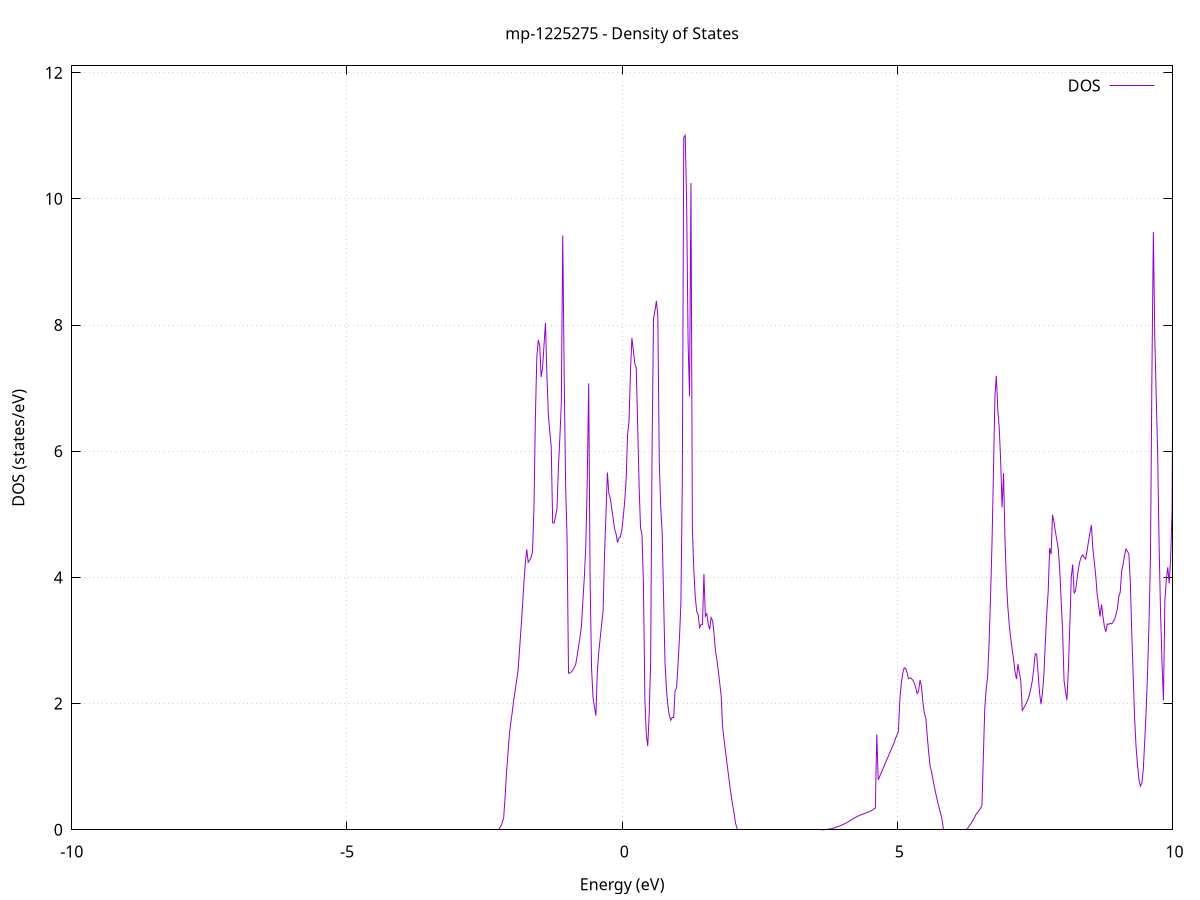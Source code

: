 set title 'mp-1225275 - Density of States'
set xlabel 'Energy (eV)'
set ylabel 'DOS (states/eV)'
set grid
set xrange [-10:10]
set yrange [0:12.107]
set xzeroaxis lt -1
set terminal png size 800,600
set output 'mp-1225275_dos_gnuplot.png'
plot '-' using 1:2 with lines title 'DOS'
-22.646600 0.000000
-22.620400 0.000000
-22.594300 0.000000
-22.568100 0.000000
-22.541900 0.000000
-22.515700 0.000000
-22.489600 0.000000
-22.463400 0.000000
-22.437200 0.000000
-22.411000 0.000000
-22.384900 0.000000
-22.358700 0.000000
-22.332500 0.000000
-22.306300 0.000000
-22.280200 0.000000
-22.254000 0.000000
-22.227800 0.000000
-22.201600 0.000000
-22.175500 0.000000
-22.149300 0.000000
-22.123100 0.000000
-22.097000 0.000000
-22.070800 0.000000
-22.044600 0.000000
-22.018400 0.000000
-21.992300 0.000000
-21.966100 0.000000
-21.939900 0.000000
-21.913700 0.000000
-21.887600 0.000000
-21.861400 0.000000
-21.835200 0.000000
-21.809000 0.000000
-21.782900 0.000000
-21.756700 0.000000
-21.730500 0.000000
-21.704300 0.000000
-21.678200 0.000000
-21.652000 0.000000
-21.625800 0.000000
-21.599600 0.000000
-21.573500 0.000000
-21.547300 0.000000
-21.521100 0.000000
-21.494900 0.000000
-21.468800 0.000000
-21.442600 0.000000
-21.416400 0.000000
-21.390300 0.000000
-21.364100 0.000000
-21.337900 0.000000
-21.311700 0.000000
-21.285600 0.000000
-21.259400 0.000000
-21.233200 0.000000
-21.207000 0.000000
-21.180900 0.000000
-21.154700 0.000000
-21.128500 0.000000
-21.102300 0.000000
-21.076200 0.000000
-21.050000 0.000000
-21.023800 0.000000
-20.997600 0.000000
-20.971500 0.000000
-20.945300 0.000000
-20.919100 0.000000
-20.892900 0.000000
-20.866800 0.000000
-20.840600 0.000000
-20.814400 0.000000
-20.788200 0.000000
-20.762100 0.000000
-20.735900 0.000000
-20.709700 0.000000
-20.683600 0.000000
-20.657400 0.000000
-20.631200 0.000000
-20.605000 0.000000
-20.578900 0.000000
-20.552700 0.000000
-20.526500 0.000000
-20.500300 0.000000
-20.474200 0.000000
-20.448000 0.000000
-20.421800 0.000000
-20.395600 0.000000
-20.369500 0.000000
-20.343300 0.000000
-20.317100 0.000000
-20.290900 0.000000
-20.264800 2.762700
-20.238600 2.358900
-20.212400 2.969500
-20.186200 3.582100
-20.160100 4.397500
-20.133900 5.119800
-20.107700 5.840900
-20.081500 12.785600
-20.055400 9.576000
-20.029200 7.979300
-20.003000 13.120200
-19.976900 4.791100
-19.950700 2.727300
-19.924500 1.089100
-19.898300 0.818200
-19.872200 1.249500
-19.846000 1.960100
-19.819800 2.812100
-19.793600 10.758200
-19.767500 7.274600
-19.741300 6.795900
-19.715100 5.482600
-19.688900 4.403500
-19.662800 4.095800
-19.636600 3.978900
-19.610400 3.401800
-19.584200 2.579100
-19.558100 2.348900
-19.531900 2.210500
-19.505700 2.072400
-19.479500 1.934400
-19.453400 1.796700
-19.427200 1.659200
-19.401000 1.704800
-19.374800 2.896400
-19.348700 4.758700
-19.322500 14.722100
-19.296300 15.031600
-19.270200 17.964000
-19.244000 13.626900
-19.217800 6.077300
-19.191600 7.668700
-19.165500 11.600500
-19.139300 30.135400
-19.113100 27.075800
-19.086900 16.638900
-19.060800 11.279100
-19.034600 11.409700
-19.008400 11.110500
-18.982200 11.154000
-18.956100 11.035000
-18.929900 10.975900
-18.903700 12.713500
-18.877500 16.132300
-18.851400 30.075400
-18.825200 0.171100
-18.799000 0.000000
-18.772800 0.000000
-18.746700 0.000000
-18.720500 0.000000
-18.694300 0.000000
-18.668100 0.000000
-18.642000 0.000000
-18.615800 0.000000
-18.589600 0.000000
-18.563500 0.000000
-18.537300 0.000000
-18.511100 0.000000
-18.484900 0.000000
-18.458800 0.000000
-18.432600 0.000000
-18.406400 0.000000
-18.380200 0.000000
-18.354100 0.000000
-18.327900 0.000000
-18.301700 0.000000
-18.275500 0.000000
-18.249400 0.000000
-18.223200 0.000000
-18.197000 0.000000
-18.170800 0.000000
-18.144700 0.000000
-18.118500 0.000000
-18.092300 0.000000
-18.066100 0.000000
-18.040000 0.000000
-18.013800 0.000000
-17.987600 0.000000
-17.961400 0.000000
-17.935300 0.000000
-17.909100 0.000000
-17.882900 0.000000
-17.856700 0.000000
-17.830600 0.000000
-17.804400 0.000000
-17.778200 0.000000
-17.752100 0.000000
-17.725900 0.000000
-17.699700 0.000000
-17.673500 0.000000
-17.647400 0.000000
-17.621200 0.000000
-17.595000 0.000000
-17.568800 0.000000
-17.542700 0.000000
-17.516500 0.000000
-17.490300 0.000000
-17.464100 0.000000
-17.438000 0.000000
-17.411800 0.000000
-17.385600 0.000000
-17.359400 0.000000
-17.333300 0.000000
-17.307100 0.000000
-17.280900 0.000000
-17.254700 0.000000
-17.228600 0.000000
-17.202400 0.000000
-17.176200 0.000000
-17.150000 0.000000
-17.123900 0.000000
-17.097700 0.000000
-17.071500 0.000000
-17.045400 0.000000
-17.019200 0.000000
-16.993000 0.000000
-16.966800 0.000000
-16.940700 0.000000
-16.914500 0.000000
-16.888300 0.000000
-16.862100 0.000000
-16.836000 0.000000
-16.809800 0.000000
-16.783600 0.000000
-16.757400 0.000000
-16.731300 0.000000
-16.705100 0.000000
-16.678900 0.000000
-16.652700 0.000000
-16.626600 0.000000
-16.600400 0.000000
-16.574200 0.000000
-16.548000 0.000000
-16.521900 0.000000
-16.495700 0.000000
-16.469500 0.000000
-16.443300 0.000000
-16.417200 0.000000
-16.391000 0.000000
-16.364800 0.000000
-16.338700 0.000000
-16.312500 0.000000
-16.286300 0.000000
-16.260100 0.000000
-16.234000 0.000000
-16.207800 0.000000
-16.181600 0.000000
-16.155400 0.000000
-16.129300 0.000000
-16.103100 0.000000
-16.076900 0.000000
-16.050700 0.000000
-16.024600 0.000000
-15.998400 0.000000
-15.972200 0.000000
-15.946000 0.000000
-15.919900 0.000000
-15.893700 0.000000
-15.867500 0.000000
-15.841300 0.000000
-15.815200 0.000000
-15.789000 0.000000
-15.762800 0.000000
-15.736600 0.000000
-15.710500 0.000000
-15.684300 0.000000
-15.658100 0.000000
-15.632000 0.000000
-15.605800 0.000000
-15.579600 0.000000
-15.553400 0.000000
-15.527300 0.000000
-15.501100 0.000000
-15.474900 0.000000
-15.448700 0.000000
-15.422600 0.000000
-15.396400 0.000000
-15.370200 0.000000
-15.344000 0.000000
-15.317900 0.000000
-15.291700 0.000000
-15.265500 0.000000
-15.239300 0.000000
-15.213200 0.000000
-15.187000 0.000000
-15.160800 0.000000
-15.134600 0.000000
-15.108500 0.000000
-15.082300 0.000000
-15.056100 0.000000
-15.029900 0.000000
-15.003800 0.000000
-14.977600 0.000000
-14.951400 0.000000
-14.925300 0.000000
-14.899100 0.000000
-14.872900 0.000000
-14.846700 0.000000
-14.820600 0.000000
-14.794400 0.000000
-14.768200 0.000000
-14.742000 0.027400
-14.715900 0.112600
-14.689700 0.258200
-14.663500 0.471300
-14.637300 0.750900
-14.611200 1.102400
-14.585000 1.370200
-14.558800 1.550500
-14.532600 1.606100
-14.506500 1.616600
-14.480300 1.660100
-14.454100 1.733200
-14.427900 1.845600
-14.401800 1.959100
-14.375600 2.117300
-14.349400 2.352300
-14.323200 2.616200
-14.297100 2.893000
-14.270900 3.140400
-14.244700 3.346700
-14.218600 5.151400
-14.192400 4.737800
-14.166200 4.344000
-14.140000 3.613900
-14.113900 3.024500
-14.087700 3.015200
-14.061500 2.997100
-14.035300 2.960600
-14.009200 2.908800
-13.983000 2.867000
-13.956800 3.151200
-13.930600 3.350200
-13.904500 3.397400
-13.878300 3.586300
-13.852100 3.840600
-13.825900 6.073200
-13.799800 3.510500
-13.773600 3.536900
-13.747400 3.645300
-13.721200 3.640900
-13.695100 3.512800
-13.668900 3.227700
-13.642700 3.292500
-13.616500 3.366100
-13.590400 3.839200
-13.564200 4.357800
-13.538000 5.149900
-13.511800 4.970400
-13.485700 4.324600
-13.459500 4.215600
-13.433300 3.335800
-13.407200 2.432700
-13.381000 1.503700
-13.354800 0.000000
-13.328600 1.874100
-13.302500 1.250900
-13.276300 2.081300
-13.250100 3.159100
-13.223900 4.928300
-13.197800 6.047400
-13.171600 6.204300
-13.145400 6.512700
-13.119200 6.318900
-13.093100 5.268600
-13.066900 4.749700
-13.040700 4.708200
-13.014500 5.895000
-12.988400 5.172600
-12.962200 3.193400
-12.936000 2.407900
-12.909800 2.007500
-12.883700 1.523500
-12.857500 0.667300
-12.831300 0.558600
-12.805100 0.458800
-12.779000 0.483700
-12.752800 0.368300
-12.726600 0.263100
-12.700500 0.000000
-12.674300 0.000000
-12.648100 0.000000
-12.621900 0.000000
-12.595800 0.000000
-12.569600 0.000000
-12.543400 0.000000
-12.517200 0.000000
-12.491100 0.000000
-12.464900 0.000000
-12.438700 0.000000
-12.412500 0.000000
-12.386400 0.000000
-12.360200 0.000000
-12.334000 0.000000
-12.307800 0.000000
-12.281700 0.000000
-12.255500 0.000000
-12.229300 0.000000
-12.203100 0.000000
-12.177000 0.000000
-12.150800 0.000000
-12.124600 0.000000
-12.098400 0.000000
-12.072300 0.000000
-12.046100 0.000000
-12.019900 0.000000
-11.993800 0.000000
-11.967600 0.000000
-11.941400 0.000000
-11.915200 0.000000
-11.889100 0.000000
-11.862900 0.000000
-11.836700 0.000000
-11.810500 0.000000
-11.784400 0.000000
-11.758200 0.000000
-11.732000 0.000000
-11.705800 0.000000
-11.679700 0.000000
-11.653500 0.000000
-11.627300 0.000000
-11.601100 0.000000
-11.575000 0.000000
-11.548800 0.000000
-11.522600 0.000000
-11.496400 0.000000
-11.470300 0.000000
-11.444100 0.000000
-11.417900 0.000000
-11.391700 0.000000
-11.365600 0.000000
-11.339400 0.000000
-11.313200 0.000000
-11.287100 0.000000
-11.260900 0.000000
-11.234700 0.000000
-11.208500 0.000000
-11.182400 0.000000
-11.156200 0.000000
-11.130000 0.000000
-11.103800 0.000000
-11.077700 0.000000
-11.051500 0.000000
-11.025300 0.000000
-10.999100 0.000000
-10.973000 0.000000
-10.946800 0.000000
-10.920600 0.000000
-10.894400 0.000000
-10.868300 0.000000
-10.842100 0.000000
-10.815900 0.000000
-10.789700 0.000000
-10.763600 0.000000
-10.737400 0.000000
-10.711200 0.000000
-10.685000 0.000000
-10.658900 0.000000
-10.632700 0.000000
-10.606500 0.000000
-10.580400 0.000000
-10.554200 0.000000
-10.528000 0.000000
-10.501800 0.000000
-10.475700 0.000000
-10.449500 0.000000
-10.423300 0.000000
-10.397100 0.000000
-10.371000 0.000000
-10.344800 0.000000
-10.318600 0.000000
-10.292400 0.000000
-10.266300 0.000000
-10.240100 0.000000
-10.213900 0.000000
-10.187700 0.000000
-10.161600 0.000000
-10.135400 0.000000
-10.109200 0.000000
-10.083000 0.000000
-10.056900 0.000000
-10.030700 0.000000
-10.004500 0.000000
-9.978300 0.000000
-9.952200 0.000000
-9.926000 0.000000
-9.899800 0.000000
-9.873700 0.000000
-9.847500 0.000000
-9.821300 0.000000
-9.795100 0.000000
-9.769000 0.000000
-9.742800 0.000000
-9.716600 0.000000
-9.690400 0.000000
-9.664300 0.000000
-9.638100 0.000000
-9.611900 0.000000
-9.585700 0.000000
-9.559600 0.000000
-9.533400 0.000000
-9.507200 0.000000
-9.481000 0.000000
-9.454900 0.000000
-9.428700 0.000000
-9.402500 0.000000
-9.376300 0.000000
-9.350200 0.000000
-9.324000 0.000000
-9.297800 0.000000
-9.271600 0.000000
-9.245500 0.000000
-9.219300 0.000000
-9.193100 0.000000
-9.166900 0.000000
-9.140800 0.000000
-9.114600 0.000000
-9.088400 0.000000
-9.062300 0.000000
-9.036100 0.000000
-9.009900 0.000000
-8.983700 0.000000
-8.957600 0.000000
-8.931400 0.000000
-8.905200 0.000000
-8.879000 0.000000
-8.852900 0.000000
-8.826700 0.000000
-8.800500 0.000000
-8.774300 0.000000
-8.748200 0.000000
-8.722000 0.000000
-8.695800 0.000000
-8.669600 0.000000
-8.643500 0.000000
-8.617300 0.000000
-8.591100 0.000000
-8.564900 0.000000
-8.538800 0.000000
-8.512600 0.000000
-8.486400 0.000000
-8.460200 0.000000
-8.434100 0.000000
-8.407900 0.000000
-8.381700 0.000000
-8.355600 0.000000
-8.329400 0.000000
-8.303200 0.000000
-8.277000 0.000000
-8.250900 0.000000
-8.224700 0.000000
-8.198500 0.000000
-8.172300 0.000000
-8.146200 0.000000
-8.120000 0.000000
-8.093800 0.000000
-8.067600 0.000000
-8.041500 0.000000
-8.015300 0.000000
-7.989100 0.000000
-7.962900 0.000000
-7.936800 0.000000
-7.910600 0.000000
-7.884400 0.000000
-7.858200 0.000000
-7.832100 0.000000
-7.805900 0.000000
-7.779700 0.000000
-7.753500 0.000000
-7.727400 0.000000
-7.701200 0.000000
-7.675000 0.000000
-7.648900 0.000000
-7.622700 0.000000
-7.596500 0.000000
-7.570300 0.000000
-7.544200 0.000000
-7.518000 0.000000
-7.491800 0.000000
-7.465600 0.000000
-7.439500 0.000000
-7.413300 0.000000
-7.387100 0.000000
-7.360900 0.000000
-7.334800 0.000000
-7.308600 0.000000
-7.282400 0.000000
-7.256200 0.000000
-7.230100 0.000000
-7.203900 0.000000
-7.177700 0.000000
-7.151500 0.000000
-7.125400 0.000000
-7.099200 0.000000
-7.073000 0.000000
-7.046800 0.000000
-7.020700 0.000000
-6.994500 0.000000
-6.968300 0.000000
-6.942200 0.000000
-6.916000 0.000000
-6.889800 0.000000
-6.863600 0.000000
-6.837500 0.000000
-6.811300 0.000000
-6.785100 0.000000
-6.758900 0.000000
-6.732800 0.000000
-6.706600 0.000000
-6.680400 0.000000
-6.654200 0.000000
-6.628100 0.000000
-6.601900 0.000000
-6.575700 0.000000
-6.549500 0.000000
-6.523400 0.000000
-6.497200 0.000000
-6.471000 0.000000
-6.444800 0.000000
-6.418700 0.000000
-6.392500 0.000000
-6.366300 0.000000
-6.340100 0.000000
-6.314000 0.000000
-6.287800 0.000000
-6.261600 0.000000
-6.235500 0.000000
-6.209300 0.000000
-6.183100 0.000000
-6.156900 0.000000
-6.130800 0.000000
-6.104600 0.000000
-6.078400 0.000000
-6.052200 0.000000
-6.026100 0.000000
-5.999900 0.000000
-5.973700 0.000000
-5.947500 0.000000
-5.921400 0.000000
-5.895200 0.000000
-5.869000 0.000000
-5.842800 0.000000
-5.816700 0.000000
-5.790500 0.000000
-5.764300 0.000000
-5.738100 0.000000
-5.712000 0.000000
-5.685800 0.000000
-5.659600 0.000000
-5.633400 0.000000
-5.607300 0.000000
-5.581100 0.000000
-5.554900 0.000000
-5.528800 0.000000
-5.502600 0.000000
-5.476400 0.000000
-5.450200 0.000000
-5.424100 0.000000
-5.397900 0.000000
-5.371700 0.000000
-5.345500 0.000000
-5.319400 0.000000
-5.293200 0.000000
-5.267000 0.000000
-5.240800 0.000000
-5.214700 0.000000
-5.188500 0.000000
-5.162300 0.000000
-5.136100 0.000000
-5.110000 0.000000
-5.083800 0.000000
-5.057600 0.000000
-5.031400 0.000000
-5.005300 0.000000
-4.979100 0.000000
-4.952900 0.000000
-4.926700 0.000000
-4.900600 0.000000
-4.874400 0.000000
-4.848200 0.000000
-4.822100 0.000000
-4.795900 0.000000
-4.769700 0.000000
-4.743500 0.000000
-4.717400 0.000000
-4.691200 0.000000
-4.665000 0.000000
-4.638800 0.000000
-4.612700 0.000000
-4.586500 0.000000
-4.560300 0.000000
-4.534100 0.000000
-4.508000 0.000000
-4.481800 0.000000
-4.455600 0.000000
-4.429400 0.000000
-4.403300 0.000000
-4.377100 0.000000
-4.350900 0.000000
-4.324700 0.000000
-4.298600 0.000000
-4.272400 0.000000
-4.246200 0.000000
-4.220000 0.000000
-4.193900 0.000000
-4.167700 0.000000
-4.141500 0.000000
-4.115300 0.000000
-4.089200 0.000000
-4.063000 0.000000
-4.036800 0.000000
-4.010700 0.000000
-3.984500 0.000000
-3.958300 0.000000
-3.932100 0.000000
-3.906000 0.000000
-3.879800 0.000000
-3.853600 0.000000
-3.827400 0.000000
-3.801300 0.000000
-3.775100 0.000000
-3.748900 0.000000
-3.722700 0.000000
-3.696600 0.000000
-3.670400 0.000000
-3.644200 0.000000
-3.618000 0.000000
-3.591900 0.000000
-3.565700 0.000000
-3.539500 0.000000
-3.513300 0.000000
-3.487200 0.000000
-3.461000 0.000000
-3.434800 0.000000
-3.408600 0.000000
-3.382500 0.000000
-3.356300 0.000000
-3.330100 0.000000
-3.304000 0.000000
-3.277800 0.000000
-3.251600 0.000000
-3.225400 0.000000
-3.199300 0.000000
-3.173100 0.000000
-3.146900 0.000000
-3.120700 0.000000
-3.094600 0.000000
-3.068400 0.000000
-3.042200 0.000000
-3.016000 0.000000
-2.989900 0.000000
-2.963700 0.000000
-2.937500 0.000000
-2.911300 0.000000
-2.885200 0.000000
-2.859000 0.000000
-2.832800 0.000000
-2.806600 0.000000
-2.780500 0.000000
-2.754300 0.000000
-2.728100 0.000000
-2.701900 0.000000
-2.675800 0.000000
-2.649600 0.000000
-2.623400 0.000000
-2.597300 0.000000
-2.571100 0.000000
-2.544900 0.000000
-2.518700 0.000000
-2.492600 0.000000
-2.466400 0.000000
-2.440200 0.000000
-2.414000 0.000000
-2.387900 0.000000
-2.361700 0.000000
-2.335500 0.000000
-2.309300 0.000000
-2.283200 0.000000
-2.257000 0.002600
-2.230800 0.020800
-2.204600 0.056200
-2.178500 0.111300
-2.152300 0.194100
-2.126100 0.526800
-2.099900 0.923000
-2.073800 1.220500
-2.047600 1.523400
-2.021400 1.710200
-1.995200 1.877700
-1.969100 2.061600
-1.942900 2.210100
-1.916700 2.369800
-1.890600 2.531800
-1.864400 2.856900
-1.838200 3.180200
-1.812000 3.526900
-1.785900 3.901400
-1.759700 4.220500
-1.733500 4.444200
-1.707300 4.239200
-1.681200 4.275000
-1.655000 4.312900
-1.628800 4.406400
-1.602600 5.086500
-1.576500 6.532900
-1.550300 7.491100
-1.524100 7.763100
-1.497900 7.675300
-1.471800 7.175000
-1.445600 7.325100
-1.419400 7.686900
-1.393200 8.032000
-1.367100 7.212000
-1.340900 6.580700
-1.314700 6.305400
-1.288500 6.066300
-1.262400 4.865300
-1.236200 4.861200
-1.210000 4.969400
-1.183900 5.083500
-1.157700 5.748400
-1.131500 6.217300
-1.105300 6.756200
-1.079200 9.420000
-1.053000 7.167600
-1.026800 5.446900
-1.000600 4.610200
-0.974500 2.481000
-0.948300 2.485600
-0.922100 2.502700
-0.895900 2.532500
-0.869800 2.573100
-0.843600 2.622300
-0.817400 2.756700
-0.791200 2.908400
-0.765100 3.058700
-0.738900 3.229400
-0.712700 3.646900
-0.686500 4.007200
-0.660400 4.486900
-0.634200 5.515100
-0.608000 7.074200
-0.581800 3.915300
-0.555700 2.554500
-0.529500 2.101400
-0.503300 1.945900
-0.477200 1.808500
-0.451000 2.510600
-0.424800 2.812600
-0.398600 3.036400
-0.372500 3.256000
-0.346300 3.468600
-0.320100 4.362700
-0.293900 5.011800
-0.267800 5.662100
-0.241600 5.330800
-0.215400 5.253500
-0.189200 5.090500
-0.163100 4.934600
-0.136900 4.767800
-0.110700 4.693800
-0.084500 4.553100
-0.058400 4.625600
-0.032200 4.642000
-0.006000 4.748900
0.020200 4.956100
0.046300 5.204000
0.072500 5.550100
0.098700 6.264700
0.124900 6.478400
0.151000 7.261500
0.177200 7.793800
0.203400 7.597900
0.229600 7.390200
0.255700 7.323400
0.281900 6.423600
0.308100 5.455200
0.334200 4.780700
0.360400 4.684900
0.386600 3.907900
0.412800 2.073300
0.438900 1.508300
0.465100 1.327300
0.491300 1.829000
0.517500 2.652300
0.543600 6.017500
0.569800 8.099900
0.596000 8.223200
0.622200 8.381900
0.648300 8.142900
0.674500 5.843000
0.700700 5.109000
0.726900 4.721400
0.753000 3.680900
0.779200 2.637300
0.805400 2.215200
0.831600 1.965500
0.857700 1.812600
0.883900 1.734400
0.910100 1.781600
0.936300 1.778900
0.962400 2.207600
0.988600 2.248100
1.014800 2.607900
1.040900 3.033900
1.067100 3.571400
1.093300 5.498000
1.119500 10.976400
1.145600 11.006400
1.171800 9.946300
1.198000 7.740400
1.224200 6.870200
1.250300 10.252100
1.276500 4.758200
1.302700 4.107600
1.328900 3.689300
1.355000 3.461100
1.381200 3.406600
1.407400 3.202100
1.433600 3.251900
1.459700 3.254600
1.485900 4.054700
1.512100 3.384400
1.538300 3.425600
1.564400 3.252100
1.590600 3.177500
1.616800 3.363700
1.643000 3.313000
1.669100 3.115700
1.695300 2.834700
1.721500 2.692400
1.747600 2.514100
1.773800 2.320000
1.800000 2.112500
1.826200 1.622500
1.852300 1.428100
1.878500 1.239400
1.904700 1.056400
1.930900 0.876800
1.957000 0.699000
1.983200 0.530900
2.009400 0.382300
2.035600 0.253400
2.061700 0.097700
2.087900 0.000000
2.114100 0.000000
2.140300 0.000000
2.166400 0.000000
2.192600 0.000000
2.218800 0.000000
2.245000 0.000000
2.271100 0.000000
2.297300 0.000000
2.323500 0.000000
2.349700 0.000000
2.375800 0.000000
2.402000 0.000000
2.428200 0.000000
2.454300 0.000000
2.480500 0.000000
2.506700 0.000000
2.532900 0.000000
2.559000 0.000000
2.585200 0.000000
2.611400 0.000000
2.637600 0.000000
2.663700 0.000000
2.689900 0.000000
2.716100 0.000000
2.742300 0.000000
2.768400 0.000000
2.794600 0.000000
2.820800 0.000000
2.847000 0.000000
2.873100 0.000000
2.899300 0.000000
2.925500 0.000000
2.951700 0.000000
2.977800 0.000000
3.004000 0.000000
3.030200 0.000000
3.056400 0.000000
3.082500 0.000000
3.108700 0.000000
3.134900 0.000000
3.161000 0.000000
3.187200 0.000000
3.213400 0.000000
3.239600 0.000000
3.265700 0.000000
3.291900 0.000000
3.318100 0.000000
3.344300 0.000000
3.370400 0.000000
3.396600 0.000000
3.422800 0.000000
3.449000 0.000000
3.475100 0.000000
3.501300 0.000000
3.527500 0.000000
3.553700 0.000000
3.579800 0.000000
3.606000 0.000000
3.632200 0.000100
3.658400 0.000900
3.684500 0.002500
3.710700 0.004700
3.736900 0.007800
3.763100 0.011500
3.789200 0.016000
3.815400 0.021300
3.841600 0.027300
3.867700 0.034000
3.893900 0.041500
3.920100 0.049800
3.946300 0.058600
3.972400 0.068000
3.998600 0.077900
4.024800 0.088400
4.051000 0.099300
4.077100 0.110900
4.103300 0.123200
4.129500 0.138400
4.155700 0.152900
4.181800 0.166800
4.208000 0.180100
4.234200 0.192800
4.260400 0.204800
4.286500 0.216200
4.312700 0.226900
4.338900 0.237100
4.365100 0.245500
4.391200 0.253500
4.417400 0.261500
4.443600 0.269800
4.469800 0.279200
4.495900 0.289800
4.522100 0.301600
4.548300 0.314700
4.574500 0.329000
4.600600 0.344500
4.626800 1.511200
4.653000 0.790000
4.679100 0.844100
4.705300 0.898100
4.731500 0.951900
4.757700 1.005600
4.783800 1.059100
4.810000 1.112500
4.836200 1.165700
4.862400 1.218800
4.888500 1.271700
4.914700 1.324500
4.940900 1.377300
4.967100 1.447200
4.993200 1.500300
5.019400 1.559500
5.045600 2.054600
5.071800 2.319300
5.097900 2.478800
5.124100 2.566000
5.150300 2.559300
5.176500 2.491200
5.202600 2.395200
5.228800 2.406200
5.255000 2.398400
5.281200 2.371700
5.307300 2.326000
5.333500 2.250300
5.359700 2.158700
5.385800 2.199200
5.412000 2.371900
5.438200 2.275800
5.464400 2.025800
5.490500 1.846600
5.516700 1.778100
5.542900 1.495700
5.569100 1.232300
5.595200 1.008500
5.621400 0.922700
5.647600 0.797600
5.673800 0.679900
5.699900 0.569500
5.726100 0.466500
5.752300 0.370800
5.778500 0.282400
5.804600 0.201400
5.830800 0.000000
5.857000 0.000000
5.883200 0.000000
5.909300 0.000000
5.935500 0.000000
5.961700 0.000000
5.987900 0.000000
6.014000 0.000000
6.040200 0.000000
6.066400 0.000000
6.092500 0.000000
6.118700 0.000000
6.144900 0.000000
6.171100 0.000000
6.197200 0.000000
6.223400 0.000000
6.249600 0.000000
6.275800 0.021800
6.301900 0.051800
6.328100 0.085000
6.354300 0.121200
6.380500 0.160600
6.406600 0.203100
6.432800 0.248600
6.459000 0.277200
6.485200 0.307000
6.511300 0.341300
6.537500 0.380100
6.563700 1.177300
6.589900 1.939900
6.616000 2.242700
6.642200 2.441900
6.668400 2.991200
6.694600 3.711600
6.720700 4.554900
6.746900 5.677800
6.773100 6.866100
6.799200 7.195000
6.825400 6.662700
6.851600 6.371100
6.877800 5.842200
6.903900 5.108800
6.930100 5.653900
6.956300 4.590100
6.982500 3.944000
7.008600 3.520400
7.034800 3.242000
7.061000 3.029600
7.087200 2.854200
7.113300 2.696700
7.139500 2.498300
7.165700 2.389100
7.191900 2.627200
7.218000 2.483000
7.244200 2.359400
7.270400 1.890700
7.296600 1.928500
7.322700 1.971200
7.348900 2.017200
7.375100 2.071700
7.401300 2.142400
7.427400 2.248000
7.453600 2.366300
7.479800 2.562100
7.505900 2.792200
7.532100 2.780900
7.558300 2.471300
7.584500 2.171700
7.610600 1.990100
7.636800 2.163500
7.663000 2.449700
7.689200 2.967400
7.715300 3.436100
7.741500 3.775900
7.767700 4.463800
7.793900 4.368100
7.820000 4.992900
7.846200 4.873400
7.872400 4.725000
7.898600 4.592200
7.924700 4.454400
7.950900 4.123100
7.977100 3.626500
8.003300 3.151300
8.029400 2.360500
8.055600 2.195300
8.081800 2.054900
8.108000 2.545600
8.134100 3.237200
8.160300 4.003400
8.186500 4.203900
8.212600 3.745200
8.238800 3.790100
8.265000 3.965400
8.291200 4.143400
8.317300 4.255400
8.343500 4.325700
8.369700 4.358200
8.395900 4.315700
8.422000 4.290800
8.448200 4.423500
8.474400 4.571900
8.500600 4.706700
8.526700 4.828400
8.552900 4.459700
8.579100 4.243100
8.605300 4.024600
8.631400 3.726000
8.657600 3.558200
8.683800 3.378300
8.710000 3.570900
8.736100 3.382600
8.762300 3.222400
8.788500 3.137100
8.814700 3.262700
8.840800 3.255500
8.867000 3.271300
8.893200 3.263700
8.919400 3.292200
8.945500 3.328900
8.971700 3.405200
8.997900 3.500600
9.024000 3.693000
9.050200 3.766200
9.076400 4.105600
9.102600 4.208000
9.128700 4.348700
9.154900 4.449800
9.181100 4.409500
9.207300 4.374300
9.233400 3.924200
9.259600 3.122600
9.285800 2.440300
9.312000 1.764700
9.338100 1.313900
9.364300 1.024200
9.390500 0.797100
9.416700 0.690800
9.442800 0.740500
9.469000 0.947200
9.495200 1.404200
9.521400 1.879300
9.547500 2.505300
9.573700 3.293000
9.599900 4.329400
9.626100 7.209400
9.652200 9.474800
9.678400 7.787700
9.704600 6.862200
9.730700 5.940700
9.756900 4.504200
9.783100 3.433600
9.809300 2.662300
9.835400 2.048100
9.861600 3.636200
9.887800 3.962600
9.914000 4.160200
9.940100 3.903100
9.966300 4.298400
9.992500 5.071000
10.018700 9.590900
10.044800 7.683700
10.071000 8.852500
10.097200 11.039100
10.123400 6.104000
10.149500 3.553500
10.175700 1.930700
10.201900 1.335900
10.228100 1.316600
10.254200 2.152400
10.280400 3.714800
10.306600 3.955900
10.332800 4.506300
10.358900 5.304200
10.385100 6.293400
10.411300 5.963400
10.437400 5.819300
10.463600 6.030100
10.489800 4.822200
10.516000 4.269300
10.542100 3.999000
10.568300 3.622300
10.594500 3.431800
10.620700 3.198100
10.646800 2.694600
10.673000 2.397000
10.699200 1.871300
10.725400 1.468900
10.751500 1.165700
10.777700 0.968700
10.803900 1.867500
10.830100 0.639700
10.856200 0.452400
10.882400 0.291000
10.908600 0.000000
10.934800 0.000500
10.960900 0.072600
10.987100 0.288800
11.013300 0.751400
11.039500 1.414800
11.065600 3.313800
11.091800 3.879200
11.118000 5.212500
11.144100 5.926500
11.170300 5.944500
11.196500 5.781400
11.222700 5.113300
11.248800 4.751900
11.275000 4.602300
11.301200 4.202200
11.327400 3.984700
11.353500 3.771100
11.379700 3.544700
11.405900 4.018000
11.432100 3.915300
11.458200 2.389800
11.484400 0.807500
11.510600 0.389700
11.536800 0.399000
11.562900 0.472700
11.589100 0.550000
11.615300 0.632100
11.641500 0.718800
11.667600 0.810300
11.693800 0.906400
11.720000 1.007300
11.746200 1.165900
11.772300 1.537700
11.798500 2.374900
11.824700 3.764900
11.850800 5.522500
11.877000 9.474200
11.903200 9.841000
11.929400 7.769400
11.955500 6.094500
11.981700 4.830500
12.007900 3.876100
12.034100 2.926100
12.060200 1.967800
12.086400 1.758300
12.112600 1.736700
12.138800 1.841700
12.164900 2.222300
12.191100 2.970500
12.217300 3.701300
12.243500 4.098000
12.269600 3.976400
12.295800 3.878100
12.322000 3.846700
12.348200 3.468600
12.374300 3.161500
12.400500 2.809400
12.426700 2.673500
12.452900 2.570100
12.479000 2.434800
12.505200 2.250400
12.531400 2.114500
12.557500 1.995600
12.583700 1.887600
12.609900 1.790600
12.636100 1.703700
12.662200 1.623100
12.688400 1.548300
12.714600 1.479200
12.740800 1.415800
12.766900 1.359100
12.793100 1.305200
12.819300 1.096400
12.845500 1.059300
12.871600 1.020700
12.897800 0.980500
12.924000 1.437800
12.950200 1.793800
12.976300 2.196400
13.002500 2.948900
13.028700 2.737700
13.054900 2.694700
13.081000 2.755000
13.107200 2.517500
13.133400 2.261900
13.159600 2.276300
13.185700 2.288500
13.211900 2.282200
13.238100 2.439700
13.264300 2.456400
13.290400 2.538400
13.316600 2.748200
13.342800 2.905600
13.368900 2.934700
13.395100 2.942400
13.421300 2.947700
13.447500 2.835100
13.473600 2.821700
13.499800 2.812300
13.526000 2.737000
13.552200 2.703400
13.578300 2.589000
13.604500 2.484800
13.630700 2.353400
13.656900 2.257100
13.683000 2.163600
13.709200 2.072700
13.735400 1.985500
13.761600 1.902800
13.787700 1.670700
13.813900 1.655800
13.840100 1.644200
13.866300 1.661100
13.892400 1.689600
13.918600 1.723400
13.944800 1.643800
13.971000 1.666700
13.997100 1.682100
14.023300 1.688400
14.049500 1.669100
14.075600 1.621100
14.101800 1.556500
14.128000 1.483200
14.154200 1.488200
14.180300 1.410300
14.206500 1.404200
14.232700 1.419800
14.258900 1.461300
14.285000 1.512800
14.311200 1.563200
14.337400 1.612200
14.363600 1.783300
14.389700 1.810700
14.415900 1.833100
14.442100 1.850400
14.468300 1.862700
14.494400 1.870000
14.520600 1.878200
14.546800 1.888900
14.573000 1.896500
14.599100 1.915600
14.625300 1.933700
14.651500 1.936100
14.677700 1.925500
14.703800 1.902700
14.730000 2.217600
14.756200 1.432600
14.782300 1.288900
14.808500 1.185200
14.834700 1.112800
14.860900 1.045800
14.887000 0.985200
14.913200 0.931500
14.939400 0.880800
14.965600 0.832900
14.991700 0.788000
15.017900 0.746400
15.044100 0.690900
15.070300 0.633600
15.096400 0.587600
15.122600 0.553800
15.148800 0.532000
15.175000 0.491100
15.201100 0.509100
15.227300 0.536800
15.253500 0.568600
15.279700 0.602100
15.305800 0.637300
15.332000 0.673700
15.358200 0.710900
15.384400 0.976500
15.410500 1.119100
15.436700 1.277000
15.462900 1.427100
15.489000 1.524700
15.515200 1.585300
15.541400 1.621800
15.567600 1.634200
15.593700 1.622600
15.619900 1.429600
15.646100 1.378600
15.672300 1.426800
15.698400 1.323500
15.724600 1.300500
15.750800 1.210100
15.777000 1.123700
15.803100 1.041500
15.829300 0.963400
15.855500 0.797600
15.881700 0.797600
15.907800 0.857200
15.934000 1.059000
15.960200 1.673300
15.986400 1.891900
16.012500 2.043600
16.038700 2.093000
16.064900 2.114600
16.091100 2.110600
16.117200 2.116400
16.143400 2.123800
16.169600 2.184500
16.195700 2.298200
16.221900 2.354500
16.248100 2.343000
16.274300 2.336000
16.300400 2.347400
16.326600 2.379100
16.352800 2.431100
16.379000 2.742300
16.405100 2.497300
16.431300 2.435800
16.457500 2.499100
16.483700 2.551400
16.509800 2.581300
16.536000 2.582800
16.562200 2.619800
16.588400 2.671800
16.614500 2.729700
16.640700 2.799000
16.666900 2.924600
16.693100 2.674500
16.719200 2.498100
16.745400 2.461100
16.771600 2.467400
16.797800 2.499900
16.823900 2.540900
16.850100 2.564000
16.876300 2.576700
16.902400 2.565500
16.928600 2.548300
16.954800 2.525800
16.981000 2.497500
17.007100 2.467300
17.033300 2.435200
17.059500 2.569600
17.085700 2.516500
17.111800 2.464900
17.138000 2.427200
17.164200 2.380200
17.190400 2.355200
17.216500 2.229500
17.242700 2.167100
17.268900 2.117700
17.295100 2.086300
17.321200 2.096000
17.347400 2.137800
17.373600 2.179400
17.399800 2.218500
17.425900 2.244900
17.452100 2.270200
17.478300 2.293700
17.504500 2.318600
17.530600 2.349700
17.556800 2.320600
17.583000 2.349000
17.609200 2.389100
17.635300 2.409900
17.661500 2.434600
17.687700 2.441000
17.713800 2.445600
17.740000 2.448400
17.766200 2.449500
17.792400 2.448700
17.818500 2.461900
17.844700 2.428100
17.870900 2.406900
17.897100 2.351500
17.923200 2.294600
17.949400 2.221400
17.975600 2.145800
18.001800 2.075500
18.027900 2.010500
18.054100 1.950800
18.080300 1.824800
18.106500 1.825900
18.132600 1.831800
18.158800 1.839400
18.185000 1.852400
18.211200 1.948400
18.237300 2.049800
18.263500 2.153300
18.289700 2.114900
18.315900 1.913500
18.342000 1.961700
18.368200 1.951000
18.394400 1.941900
18.420500 1.934400
18.446700 1.928400
18.472900 1.924000
18.499100 1.921200
18.525200 1.880400
18.551400 1.892800
18.577600 1.906700
18.603800 1.921700
18.629900 1.940500
18.656100 1.980600
18.682300 2.029900
18.708500 2.080600
18.734600 2.895400
18.760800 2.290400
18.787000 2.255000
18.813200 2.293800
18.839300 2.330100
18.865500 2.365300
18.891700 2.558800
18.917900 2.609000
18.944000 2.655000
18.970200 2.699100
18.996400 2.600800
19.022600 2.660100
19.048700 2.662100
19.074900 2.622600
19.101100 2.608900
19.127200 2.602300
19.153400 2.617600
19.179600 2.669800
19.205800 2.725800
19.231900 4.919400
19.258100 2.744400
19.284300 2.761600
19.310500 2.845600
19.336600 3.822100
19.362800 3.624600
19.389000 3.343200
19.415200 2.309700
19.441300 2.250400
19.467500 2.199900
19.493700 2.155600
19.519900 2.112800
19.546000 1.850800
19.572200 1.891600
19.598400 1.927500
19.624600 1.849300
19.650700 1.828000
19.676900 1.802100
19.703100 1.771700
19.729300 1.736600
19.755400 1.628700
19.781600 1.594900
19.807800 1.568400
19.833900 1.545200
19.860100 1.529900
19.886300 1.519900
19.912500 1.734400
19.938600 2.339200
19.964800 2.808500
19.991000 2.110700
20.017200 2.188600
20.043300 2.272900
20.069500 2.357200
20.095700 2.434900
20.121900 2.514000
20.148000 2.582000
20.174200 2.622100
20.200400 2.632500
20.226600 2.626500
20.252700 2.624600
20.278900 2.590800
20.305100 2.584300
20.331300 2.576900
20.357400 2.568900
20.383600 2.560000
20.409800 2.573500
20.436000 2.594600
20.462100 2.630700
20.488300 2.807300
20.514500 2.922900
20.540600 2.985000
20.566800 4.201400
20.593000 4.274700
20.619200 4.097100
20.645300 3.372000
20.671500 3.398200
20.697700 3.404100
20.723900 3.382000
20.750000 3.227500
20.776200 3.563100
20.802400 3.871100
20.828600 3.652900
20.854700 3.625300
20.880900 3.642800
20.907100 3.644600
20.933300 3.646400
20.959400 3.629600
20.985600 3.639800
21.011800 3.687500
21.038000 3.519900
21.064100 3.611100
21.090300 3.666100
21.116500 3.685800
21.142700 3.676100
21.168800 3.951000
21.195000 3.871700
21.221200 3.774400
21.247300 3.396800
21.273500 2.472700
21.299700 2.191500
21.325900 1.973000
21.352000 1.794500
21.378200 1.742900
21.404400 1.924200
21.430600 2.104600
21.456700 2.324800
21.482900 2.508900
21.509100 2.573000
21.535300 2.630300
21.561400 2.690300
21.587600 2.801200
21.613800 3.187900
21.640000 3.200300
21.666100 3.246300
21.692300 3.299600
21.718500 2.963300
21.744700 3.008500
21.770800 3.046600
21.797000 3.108100
21.823200 3.178000
21.849400 3.243900
21.875500 3.359400
21.901700 3.499500
21.927900 3.165800
21.954100 2.988300
21.980200 2.899600
22.006400 2.764000
22.032600 2.816900
22.058700 2.484500
22.084900 2.202800
22.111100 1.648500
22.137300 1.644000
22.163400 1.640700
22.189600 1.640800
22.215800 1.645100
22.242000 1.652300
22.268100 1.662300
22.294300 3.281300
22.320500 3.657500
22.346700 2.671400
22.372800 3.059800
22.399000 3.588400
22.425200 3.795200
22.451400 4.156400
22.477500 3.956300
22.503700 3.818200
22.529900 3.691300
22.556100 3.544500
22.582200 3.354900
22.608400 3.097600
22.634600 2.904500
22.660800 2.706300
22.686900 2.508200
22.713100 2.352700
22.739300 2.374400
22.765400 2.559400
22.791600 3.261000
22.817800 3.519400
22.844000 4.087800
22.870100 4.106800
22.896300 4.229500
22.922500 4.399200
22.948700 4.612500
22.974800 4.839200
23.001000 4.629300
23.027200 4.141100
23.053400 3.865400
23.079500 3.593500
23.105700 3.336800
23.131900 3.092200
23.158100 2.729600
23.184200 2.524500
23.210400 2.374000
23.236600 2.231700
23.262800 2.097600
23.288900 1.954000
23.315100 1.819200
23.341300 1.839000
23.367500 1.817800
23.393600 1.903100
23.419800 2.008700
23.446000 2.083800
23.472100 2.079800
23.498300 2.116400
23.524500 2.416700
23.550700 2.926900
23.576800 2.904100
23.603000 2.859300
23.629200 2.792200
23.655400 2.453100
23.681500 2.197700
23.707700 2.160800
23.733900 2.134100
23.760100 2.119400
23.786200 2.116600
23.812400 2.125800
23.838600 2.131300
23.864800 2.156500
23.890900 2.318300
23.917100 2.413000
23.943300 2.493000
23.969500 3.063300
23.995600 3.458100
24.021800 3.818600
24.048000 4.335200
24.074200 4.401600
24.100300 4.234300
24.126500 3.875600
24.152700 2.490800
24.178800 2.095600
24.205000 1.751100
24.231200 1.726600
24.257400 2.103500
24.283500 2.199500
24.309700 2.310400
24.335900 2.342700
24.362100 2.429400
24.388200 2.251900
24.414400 2.325300
24.440600 2.431600
24.466800 2.551300
24.492900 2.909900
24.519100 3.090700
24.545300 3.135500
24.571500 3.218600
24.597600 3.300500
24.623800 3.383800
24.650000 3.479000
24.676200 3.542900
24.702300 3.412300
24.728500 3.653800
24.754700 3.983800
24.780900 4.359300
24.807000 4.640900
24.833200 4.690700
24.859400 4.707700
24.885500 4.604200
24.911700 4.388400
24.937900 4.289400
24.964100 5.387000
24.990200 6.740300
25.016400 11.472800
25.042600 15.428300
25.068800 31.383400
25.094900 31.064400
25.121100 9.100600
25.147300 7.176100
25.173500 7.274600
25.199600 7.058300
25.225800 6.405800
25.252000 5.800200
25.278200 5.120800
25.304300 5.064200
25.330500 5.006300
25.356700 4.962300
25.382900 4.932000
25.409000 4.919600
25.435200 4.941600
25.461400 5.345200
25.487600 5.079100
25.513700 4.178300
25.539900 3.522800
25.566100 3.167300
25.592200 2.906500
25.618400 2.765200
25.644600 2.633400
25.670800 2.511100
25.696900 2.397600
25.723100 2.309800
25.749300 2.219200
25.775500 2.055000
25.801600 1.933700
25.827800 1.836100
25.854000 1.755900
25.880200 1.680200
25.906300 1.608500
25.932500 1.542100
25.958700 1.481000
25.984900 1.419100
26.011000 1.372800
26.037200 1.334800
26.063400 1.301400
26.089600 1.275300
26.115700 1.213500
26.141900 1.250800
26.168100 1.207100
26.194300 1.164100
26.220400 1.121900
26.246600 1.080600
26.272800 1.031900
26.299000 0.982400
26.325100 0.932400
26.351300 0.905000
26.377500 0.916500
26.403600 1.109600
26.429800 0.838900
26.456000 0.663200
26.482200 0.586200
26.508300 0.516500
26.534500 0.453000
26.560700 0.299200
26.586900 0.275900
26.613000 0.256600
26.639200 0.237000
26.665400 0.225600
26.691600 0.214300
26.717700 0.203100
26.743900 0.191900
26.770100 0.180800
26.796300 0.169800
26.822400 0.158800
26.848600 0.148000
26.874800 0.137100
26.901000 0.126400
26.927100 0.115700
26.953300 0.105100
26.979500 0.094600
27.005700 0.084000
27.031800 0.073400
27.058000 0.062800
27.084200 0.052300
27.110300 0.041900
27.136500 0.032900
27.162700 0.025300
27.188900 0.019100
27.215000 0.013800
27.241200 0.009300
27.267400 0.005500
27.293600 0.002500
27.319700 0.000200
27.345900 0.000000
27.372100 0.000000
27.398300 0.000000
27.424400 0.000000
27.450600 0.000000
27.476800 0.000000
27.503000 0.000000
27.529100 0.000000
27.555300 0.000000
27.581500 0.000000
27.607700 0.000000
27.633800 0.000000
27.660000 0.000000
27.686200 0.000000
27.712400 0.000000
27.738500 0.000000
27.764700 0.000000
27.790900 0.000000
27.817000 0.000000
27.843200 0.000000
27.869400 0.000000
27.895600 0.000000
27.921700 0.000000
27.947900 0.000000
27.974100 0.000000
28.000300 0.000000
28.026400 0.000000
28.052600 0.000000
28.078800 0.000000
28.105000 0.000000
28.131100 0.000000
28.157300 0.000000
28.183500 0.000000
28.209700 0.000000
28.235800 0.000000
28.262000 0.000000
28.288200 0.000000
28.314400 0.000000
28.340500 0.000000
28.366700 0.000000
28.392900 0.000000
28.419100 0.000000
28.445200 0.000000
28.471400 0.000000
28.497600 0.000000
28.523700 0.000000
28.549900 0.000000
28.576100 0.000000
28.602300 0.000000
28.628400 0.000000
28.654600 0.000000
28.680800 0.000000
28.707000 0.000000
28.733100 0.000000
28.759300 0.000000
28.785500 0.000000
28.811700 0.000000
28.837800 0.000000
28.864000 0.000000
28.890200 0.000000
28.916400 0.000000
28.942500 0.000000
28.968700 0.000000
28.994900 0.000000
29.021100 0.000000
29.047200 0.000000
29.073400 0.000000
29.099600 0.000000
29.125800 0.000000
29.151900 0.000000
29.178100 0.000000
29.204300 0.000000
29.230400 0.000000
29.256600 0.000000
29.282800 0.000000
29.309000 0.000000
29.335100 0.000000
29.361300 0.000000
29.387500 0.000000
29.413700 0.000000
29.439800 0.000000
29.466000 0.000000
29.492200 0.000000
29.518400 0.000000
29.544500 0.000000
29.570700 0.000000
29.596900 0.000000
29.623100 0.000000
29.649200 0.000000
29.675400 0.000000
29.701600 0.000000
e
